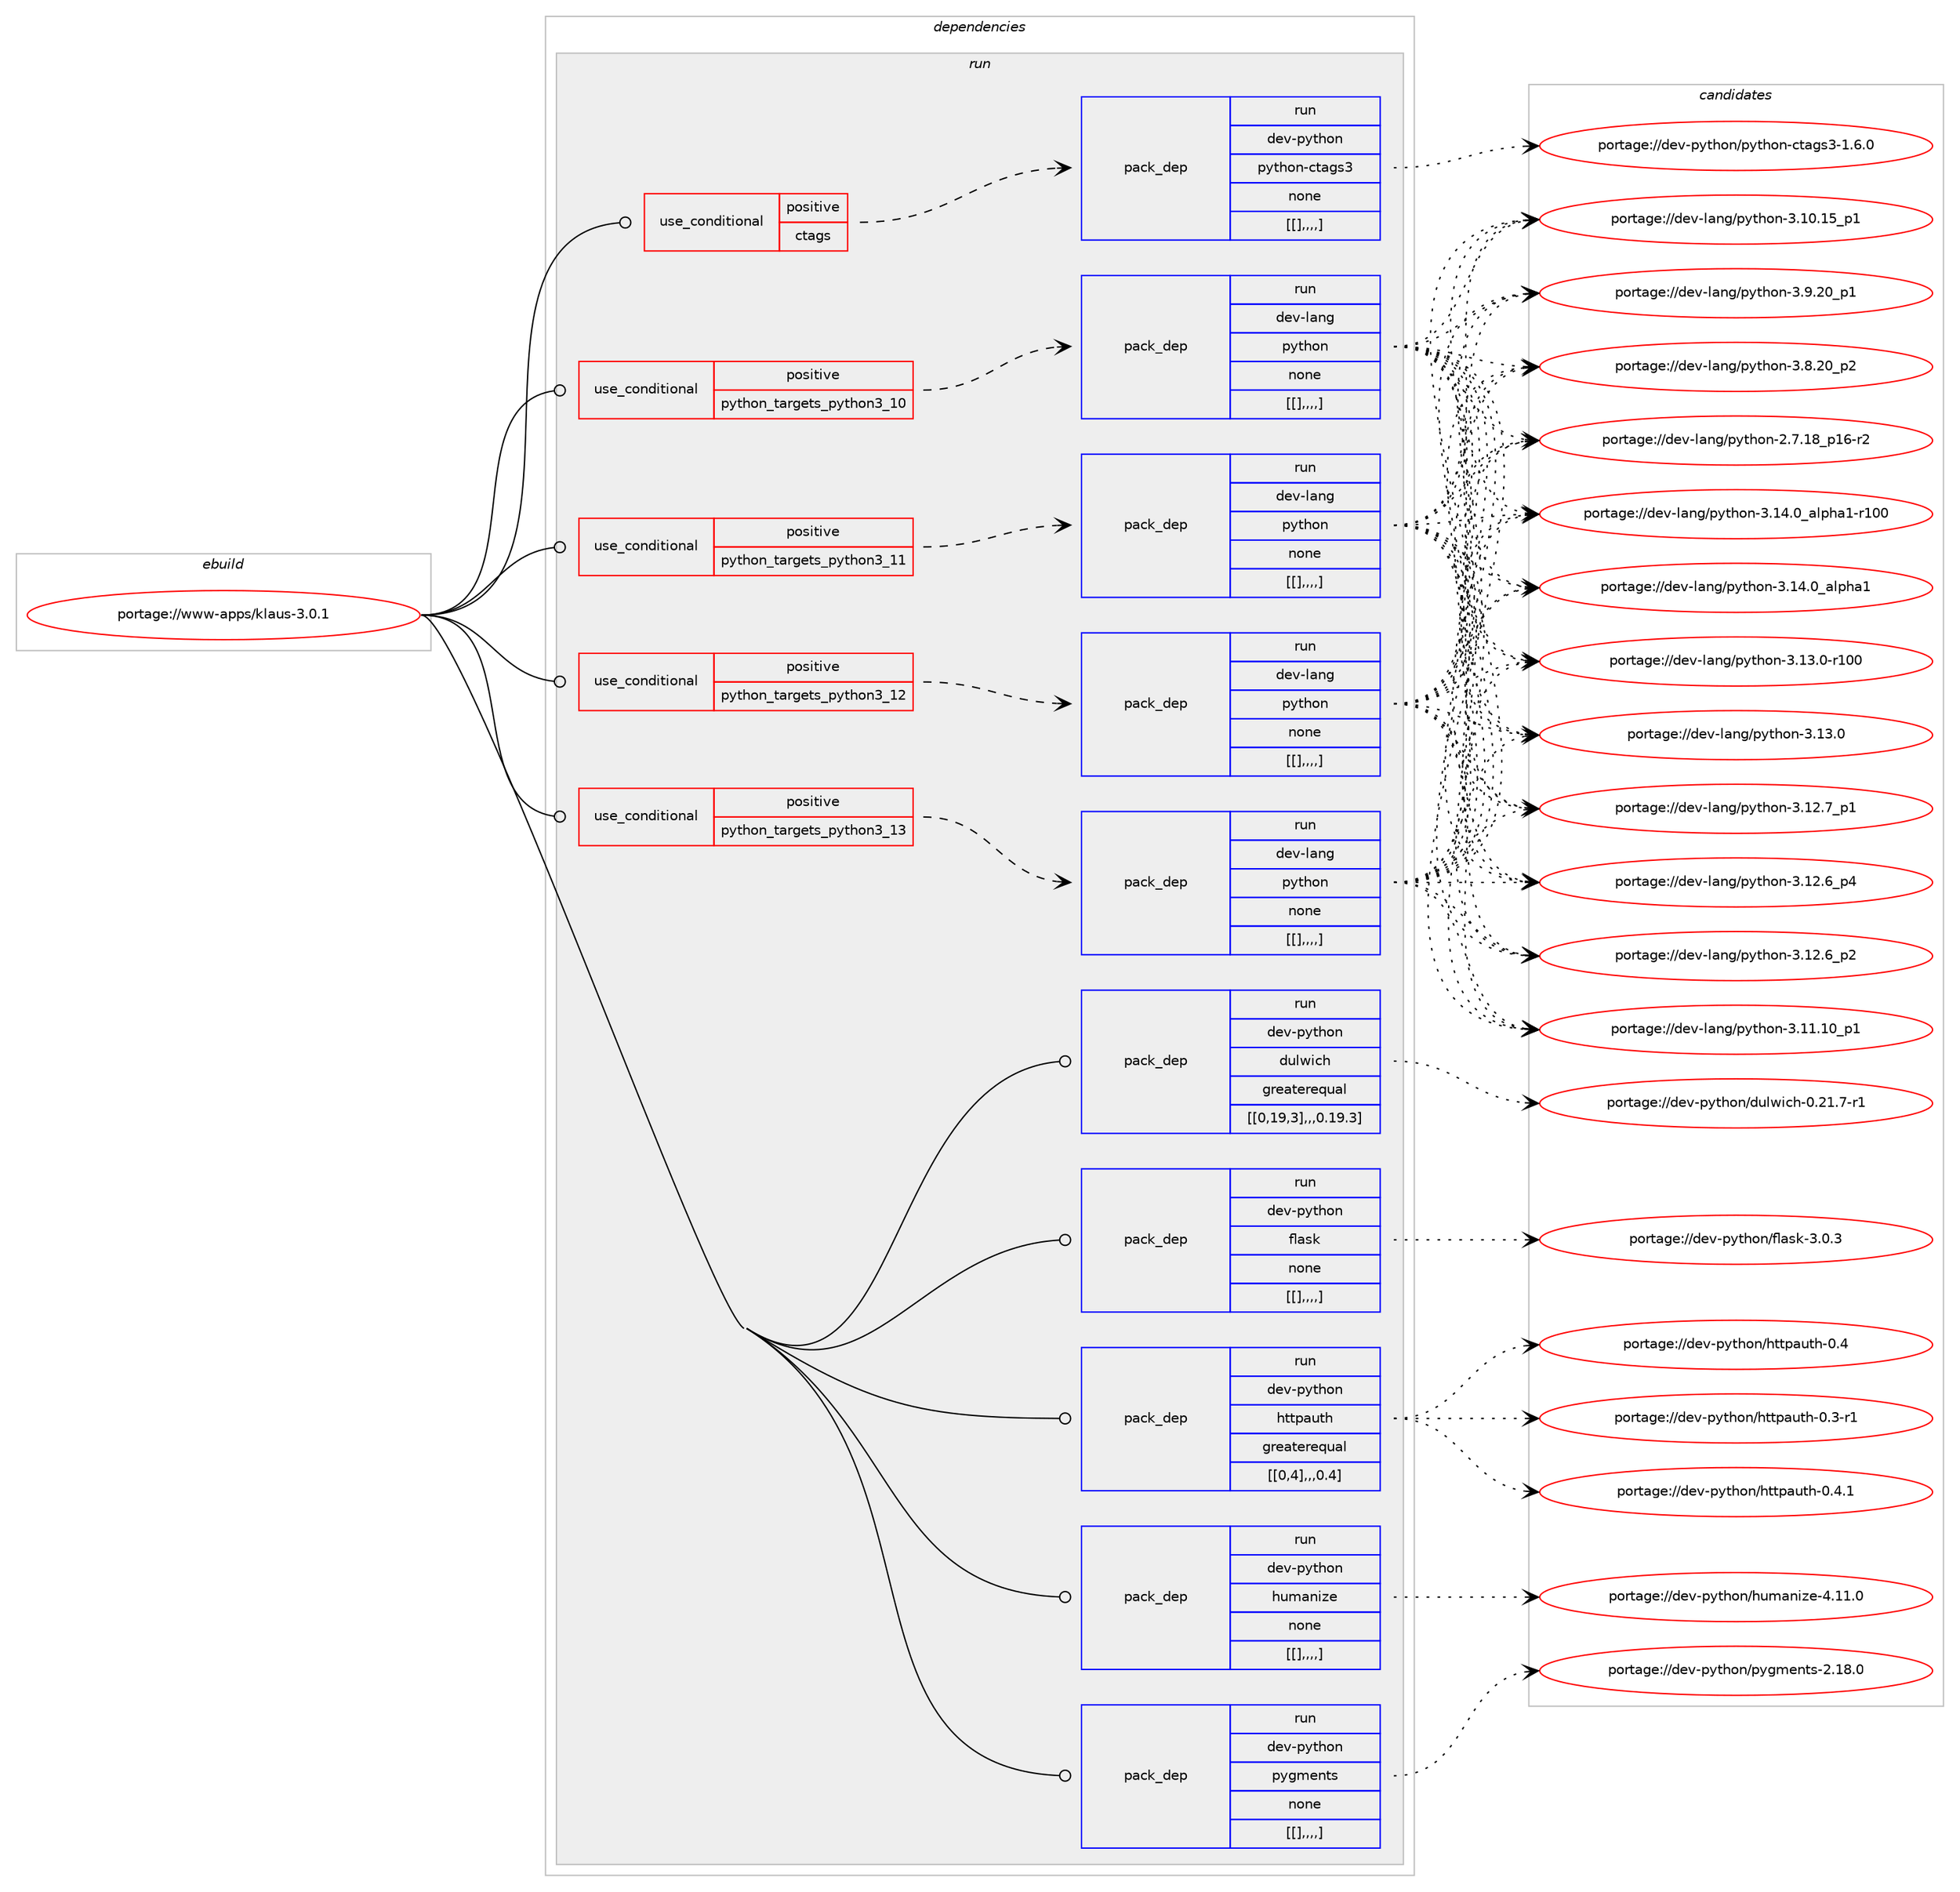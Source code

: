 digraph prolog {

# *************
# Graph options
# *************

newrank=true;
concentrate=true;
compound=true;
graph [rankdir=LR,fontname=Helvetica,fontsize=10,ranksep=1.5];#, ranksep=2.5, nodesep=0.2];
edge  [arrowhead=vee];
node  [fontname=Helvetica,fontsize=10];

# **********
# The ebuild
# **********

subgraph cluster_leftcol {
color=gray;
label=<<i>ebuild</i>>;
id [label="portage://www-apps/klaus-3.0.1", color=red, width=4, href="../www-apps/klaus-3.0.1.svg"];
}

# ****************
# The dependencies
# ****************

subgraph cluster_midcol {
color=gray;
label=<<i>dependencies</i>>;
subgraph cluster_compile {
fillcolor="#eeeeee";
style=filled;
label=<<i>compile</i>>;
}
subgraph cluster_compileandrun {
fillcolor="#eeeeee";
style=filled;
label=<<i>compile and run</i>>;
}
subgraph cluster_run {
fillcolor="#eeeeee";
style=filled;
label=<<i>run</i>>;
subgraph cond126129 {
dependency471106 [label=<<TABLE BORDER="0" CELLBORDER="1" CELLSPACING="0" CELLPADDING="4"><TR><TD ROWSPAN="3" CELLPADDING="10">use_conditional</TD></TR><TR><TD>positive</TD></TR><TR><TD>ctags</TD></TR></TABLE>>, shape=none, color=red];
subgraph pack341434 {
dependency471117 [label=<<TABLE BORDER="0" CELLBORDER="1" CELLSPACING="0" CELLPADDING="4" WIDTH="220"><TR><TD ROWSPAN="6" CELLPADDING="30">pack_dep</TD></TR><TR><TD WIDTH="110">run</TD></TR><TR><TD>dev-python</TD></TR><TR><TD>python-ctags3</TD></TR><TR><TD>none</TD></TR><TR><TD>[[],,,,]</TD></TR></TABLE>>, shape=none, color=blue];
}
dependency471106:e -> dependency471117:w [weight=20,style="dashed",arrowhead="vee"];
}
id:e -> dependency471106:w [weight=20,style="solid",arrowhead="odot"];
subgraph cond126146 {
dependency471180 [label=<<TABLE BORDER="0" CELLBORDER="1" CELLSPACING="0" CELLPADDING="4"><TR><TD ROWSPAN="3" CELLPADDING="10">use_conditional</TD></TR><TR><TD>positive</TD></TR><TR><TD>python_targets_python3_10</TD></TR></TABLE>>, shape=none, color=red];
subgraph pack341509 {
dependency471202 [label=<<TABLE BORDER="0" CELLBORDER="1" CELLSPACING="0" CELLPADDING="4" WIDTH="220"><TR><TD ROWSPAN="6" CELLPADDING="30">pack_dep</TD></TR><TR><TD WIDTH="110">run</TD></TR><TR><TD>dev-lang</TD></TR><TR><TD>python</TD></TR><TR><TD>none</TD></TR><TR><TD>[[],,,,]</TD></TR></TABLE>>, shape=none, color=blue];
}
dependency471180:e -> dependency471202:w [weight=20,style="dashed",arrowhead="vee"];
}
id:e -> dependency471180:w [weight=20,style="solid",arrowhead="odot"];
subgraph cond126152 {
dependency471218 [label=<<TABLE BORDER="0" CELLBORDER="1" CELLSPACING="0" CELLPADDING="4"><TR><TD ROWSPAN="3" CELLPADDING="10">use_conditional</TD></TR><TR><TD>positive</TD></TR><TR><TD>python_targets_python3_11</TD></TR></TABLE>>, shape=none, color=red];
subgraph pack341528 {
dependency471222 [label=<<TABLE BORDER="0" CELLBORDER="1" CELLSPACING="0" CELLPADDING="4" WIDTH="220"><TR><TD ROWSPAN="6" CELLPADDING="30">pack_dep</TD></TR><TR><TD WIDTH="110">run</TD></TR><TR><TD>dev-lang</TD></TR><TR><TD>python</TD></TR><TR><TD>none</TD></TR><TR><TD>[[],,,,]</TD></TR></TABLE>>, shape=none, color=blue];
}
dependency471218:e -> dependency471222:w [weight=20,style="dashed",arrowhead="vee"];
}
id:e -> dependency471218:w [weight=20,style="solid",arrowhead="odot"];
subgraph cond126157 {
dependency471255 [label=<<TABLE BORDER="0" CELLBORDER="1" CELLSPACING="0" CELLPADDING="4"><TR><TD ROWSPAN="3" CELLPADDING="10">use_conditional</TD></TR><TR><TD>positive</TD></TR><TR><TD>python_targets_python3_12</TD></TR></TABLE>>, shape=none, color=red];
subgraph pack341557 {
dependency471258 [label=<<TABLE BORDER="0" CELLBORDER="1" CELLSPACING="0" CELLPADDING="4" WIDTH="220"><TR><TD ROWSPAN="6" CELLPADDING="30">pack_dep</TD></TR><TR><TD WIDTH="110">run</TD></TR><TR><TD>dev-lang</TD></TR><TR><TD>python</TD></TR><TR><TD>none</TD></TR><TR><TD>[[],,,,]</TD></TR></TABLE>>, shape=none, color=blue];
}
dependency471255:e -> dependency471258:w [weight=20,style="dashed",arrowhead="vee"];
}
id:e -> dependency471255:w [weight=20,style="solid",arrowhead="odot"];
subgraph cond126159 {
dependency471281 [label=<<TABLE BORDER="0" CELLBORDER="1" CELLSPACING="0" CELLPADDING="4"><TR><TD ROWSPAN="3" CELLPADDING="10">use_conditional</TD></TR><TR><TD>positive</TD></TR><TR><TD>python_targets_python3_13</TD></TR></TABLE>>, shape=none, color=red];
subgraph pack341574 {
dependency471286 [label=<<TABLE BORDER="0" CELLBORDER="1" CELLSPACING="0" CELLPADDING="4" WIDTH="220"><TR><TD ROWSPAN="6" CELLPADDING="30">pack_dep</TD></TR><TR><TD WIDTH="110">run</TD></TR><TR><TD>dev-lang</TD></TR><TR><TD>python</TD></TR><TR><TD>none</TD></TR><TR><TD>[[],,,,]</TD></TR></TABLE>>, shape=none, color=blue];
}
dependency471281:e -> dependency471286:w [weight=20,style="dashed",arrowhead="vee"];
}
id:e -> dependency471281:w [weight=20,style="solid",arrowhead="odot"];
subgraph pack341581 {
dependency471298 [label=<<TABLE BORDER="0" CELLBORDER="1" CELLSPACING="0" CELLPADDING="4" WIDTH="220"><TR><TD ROWSPAN="6" CELLPADDING="30">pack_dep</TD></TR><TR><TD WIDTH="110">run</TD></TR><TR><TD>dev-python</TD></TR><TR><TD>dulwich</TD></TR><TR><TD>greaterequal</TD></TR><TR><TD>[[0,19,3],,,0.19.3]</TD></TR></TABLE>>, shape=none, color=blue];
}
id:e -> dependency471298:w [weight=20,style="solid",arrowhead="odot"];
subgraph pack341585 {
dependency471324 [label=<<TABLE BORDER="0" CELLBORDER="1" CELLSPACING="0" CELLPADDING="4" WIDTH="220"><TR><TD ROWSPAN="6" CELLPADDING="30">pack_dep</TD></TR><TR><TD WIDTH="110">run</TD></TR><TR><TD>dev-python</TD></TR><TR><TD>flask</TD></TR><TR><TD>none</TD></TR><TR><TD>[[],,,,]</TD></TR></TABLE>>, shape=none, color=blue];
}
id:e -> dependency471324:w [weight=20,style="solid",arrowhead="odot"];
subgraph pack341604 {
dependency471336 [label=<<TABLE BORDER="0" CELLBORDER="1" CELLSPACING="0" CELLPADDING="4" WIDTH="220"><TR><TD ROWSPAN="6" CELLPADDING="30">pack_dep</TD></TR><TR><TD WIDTH="110">run</TD></TR><TR><TD>dev-python</TD></TR><TR><TD>httpauth</TD></TR><TR><TD>greaterequal</TD></TR><TR><TD>[[0,4],,,0.4]</TD></TR></TABLE>>, shape=none, color=blue];
}
id:e -> dependency471336:w [weight=20,style="solid",arrowhead="odot"];
subgraph pack341616 {
dependency471353 [label=<<TABLE BORDER="0" CELLBORDER="1" CELLSPACING="0" CELLPADDING="4" WIDTH="220"><TR><TD ROWSPAN="6" CELLPADDING="30">pack_dep</TD></TR><TR><TD WIDTH="110">run</TD></TR><TR><TD>dev-python</TD></TR><TR><TD>humanize</TD></TR><TR><TD>none</TD></TR><TR><TD>[[],,,,]</TD></TR></TABLE>>, shape=none, color=blue];
}
id:e -> dependency471353:w [weight=20,style="solid",arrowhead="odot"];
subgraph pack341628 {
dependency471360 [label=<<TABLE BORDER="0" CELLBORDER="1" CELLSPACING="0" CELLPADDING="4" WIDTH="220"><TR><TD ROWSPAN="6" CELLPADDING="30">pack_dep</TD></TR><TR><TD WIDTH="110">run</TD></TR><TR><TD>dev-python</TD></TR><TR><TD>pygments</TD></TR><TR><TD>none</TD></TR><TR><TD>[[],,,,]</TD></TR></TABLE>>, shape=none, color=blue];
}
id:e -> dependency471360:w [weight=20,style="solid",arrowhead="odot"];
}
}

# **************
# The candidates
# **************

subgraph cluster_choices {
rank=same;
color=gray;
label=<<i>candidates</i>>;

subgraph choice341358 {
color=black;
nodesep=1;
choice100101118451121211161041111104711212111610411111045991169710311551454946544648 [label="portage://dev-python/python-ctags3-1.6.0", color=red, width=4,href="../dev-python/python-ctags3-1.6.0.svg"];
dependency471117:e -> choice100101118451121211161041111104711212111610411111045991169710311551454946544648:w [style=dotted,weight="100"];
}
subgraph choice341362 {
color=black;
nodesep=1;
choice100101118451089711010347112121116104111110455146495246489597108112104974945114494848 [label="portage://dev-lang/python-3.14.0_alpha1-r100", color=red, width=4,href="../dev-lang/python-3.14.0_alpha1-r100.svg"];
choice1001011184510897110103471121211161041111104551464952464895971081121049749 [label="portage://dev-lang/python-3.14.0_alpha1", color=red, width=4,href="../dev-lang/python-3.14.0_alpha1.svg"];
choice1001011184510897110103471121211161041111104551464951464845114494848 [label="portage://dev-lang/python-3.13.0-r100", color=red, width=4,href="../dev-lang/python-3.13.0-r100.svg"];
choice10010111845108971101034711212111610411111045514649514648 [label="portage://dev-lang/python-3.13.0", color=red, width=4,href="../dev-lang/python-3.13.0.svg"];
choice100101118451089711010347112121116104111110455146495046559511249 [label="portage://dev-lang/python-3.12.7_p1", color=red, width=4,href="../dev-lang/python-3.12.7_p1.svg"];
choice100101118451089711010347112121116104111110455146495046549511252 [label="portage://dev-lang/python-3.12.6_p4", color=red, width=4,href="../dev-lang/python-3.12.6_p4.svg"];
choice100101118451089711010347112121116104111110455146495046549511250 [label="portage://dev-lang/python-3.12.6_p2", color=red, width=4,href="../dev-lang/python-3.12.6_p2.svg"];
choice10010111845108971101034711212111610411111045514649494649489511249 [label="portage://dev-lang/python-3.11.10_p1", color=red, width=4,href="../dev-lang/python-3.11.10_p1.svg"];
choice10010111845108971101034711212111610411111045514649484649539511249 [label="portage://dev-lang/python-3.10.15_p1", color=red, width=4,href="../dev-lang/python-3.10.15_p1.svg"];
choice100101118451089711010347112121116104111110455146574650489511249 [label="portage://dev-lang/python-3.9.20_p1", color=red, width=4,href="../dev-lang/python-3.9.20_p1.svg"];
choice100101118451089711010347112121116104111110455146564650489511250 [label="portage://dev-lang/python-3.8.20_p2", color=red, width=4,href="../dev-lang/python-3.8.20_p2.svg"];
choice100101118451089711010347112121116104111110455046554649569511249544511450 [label="portage://dev-lang/python-2.7.18_p16-r2", color=red, width=4,href="../dev-lang/python-2.7.18_p16-r2.svg"];
dependency471202:e -> choice100101118451089711010347112121116104111110455146495246489597108112104974945114494848:w [style=dotted,weight="100"];
dependency471202:e -> choice1001011184510897110103471121211161041111104551464952464895971081121049749:w [style=dotted,weight="100"];
dependency471202:e -> choice1001011184510897110103471121211161041111104551464951464845114494848:w [style=dotted,weight="100"];
dependency471202:e -> choice10010111845108971101034711212111610411111045514649514648:w [style=dotted,weight="100"];
dependency471202:e -> choice100101118451089711010347112121116104111110455146495046559511249:w [style=dotted,weight="100"];
dependency471202:e -> choice100101118451089711010347112121116104111110455146495046549511252:w [style=dotted,weight="100"];
dependency471202:e -> choice100101118451089711010347112121116104111110455146495046549511250:w [style=dotted,weight="100"];
dependency471202:e -> choice10010111845108971101034711212111610411111045514649494649489511249:w [style=dotted,weight="100"];
dependency471202:e -> choice10010111845108971101034711212111610411111045514649484649539511249:w [style=dotted,weight="100"];
dependency471202:e -> choice100101118451089711010347112121116104111110455146574650489511249:w [style=dotted,weight="100"];
dependency471202:e -> choice100101118451089711010347112121116104111110455146564650489511250:w [style=dotted,weight="100"];
dependency471202:e -> choice100101118451089711010347112121116104111110455046554649569511249544511450:w [style=dotted,weight="100"];
}
subgraph choice341374 {
color=black;
nodesep=1;
choice100101118451089711010347112121116104111110455146495246489597108112104974945114494848 [label="portage://dev-lang/python-3.14.0_alpha1-r100", color=red, width=4,href="../dev-lang/python-3.14.0_alpha1-r100.svg"];
choice1001011184510897110103471121211161041111104551464952464895971081121049749 [label="portage://dev-lang/python-3.14.0_alpha1", color=red, width=4,href="../dev-lang/python-3.14.0_alpha1.svg"];
choice1001011184510897110103471121211161041111104551464951464845114494848 [label="portage://dev-lang/python-3.13.0-r100", color=red, width=4,href="../dev-lang/python-3.13.0-r100.svg"];
choice10010111845108971101034711212111610411111045514649514648 [label="portage://dev-lang/python-3.13.0", color=red, width=4,href="../dev-lang/python-3.13.0.svg"];
choice100101118451089711010347112121116104111110455146495046559511249 [label="portage://dev-lang/python-3.12.7_p1", color=red, width=4,href="../dev-lang/python-3.12.7_p1.svg"];
choice100101118451089711010347112121116104111110455146495046549511252 [label="portage://dev-lang/python-3.12.6_p4", color=red, width=4,href="../dev-lang/python-3.12.6_p4.svg"];
choice100101118451089711010347112121116104111110455146495046549511250 [label="portage://dev-lang/python-3.12.6_p2", color=red, width=4,href="../dev-lang/python-3.12.6_p2.svg"];
choice10010111845108971101034711212111610411111045514649494649489511249 [label="portage://dev-lang/python-3.11.10_p1", color=red, width=4,href="../dev-lang/python-3.11.10_p1.svg"];
choice10010111845108971101034711212111610411111045514649484649539511249 [label="portage://dev-lang/python-3.10.15_p1", color=red, width=4,href="../dev-lang/python-3.10.15_p1.svg"];
choice100101118451089711010347112121116104111110455146574650489511249 [label="portage://dev-lang/python-3.9.20_p1", color=red, width=4,href="../dev-lang/python-3.9.20_p1.svg"];
choice100101118451089711010347112121116104111110455146564650489511250 [label="portage://dev-lang/python-3.8.20_p2", color=red, width=4,href="../dev-lang/python-3.8.20_p2.svg"];
choice100101118451089711010347112121116104111110455046554649569511249544511450 [label="portage://dev-lang/python-2.7.18_p16-r2", color=red, width=4,href="../dev-lang/python-2.7.18_p16-r2.svg"];
dependency471222:e -> choice100101118451089711010347112121116104111110455146495246489597108112104974945114494848:w [style=dotted,weight="100"];
dependency471222:e -> choice1001011184510897110103471121211161041111104551464952464895971081121049749:w [style=dotted,weight="100"];
dependency471222:e -> choice1001011184510897110103471121211161041111104551464951464845114494848:w [style=dotted,weight="100"];
dependency471222:e -> choice10010111845108971101034711212111610411111045514649514648:w [style=dotted,weight="100"];
dependency471222:e -> choice100101118451089711010347112121116104111110455146495046559511249:w [style=dotted,weight="100"];
dependency471222:e -> choice100101118451089711010347112121116104111110455146495046549511252:w [style=dotted,weight="100"];
dependency471222:e -> choice100101118451089711010347112121116104111110455146495046549511250:w [style=dotted,weight="100"];
dependency471222:e -> choice10010111845108971101034711212111610411111045514649494649489511249:w [style=dotted,weight="100"];
dependency471222:e -> choice10010111845108971101034711212111610411111045514649484649539511249:w [style=dotted,weight="100"];
dependency471222:e -> choice100101118451089711010347112121116104111110455146574650489511249:w [style=dotted,weight="100"];
dependency471222:e -> choice100101118451089711010347112121116104111110455146564650489511250:w [style=dotted,weight="100"];
dependency471222:e -> choice100101118451089711010347112121116104111110455046554649569511249544511450:w [style=dotted,weight="100"];
}
subgraph choice341383 {
color=black;
nodesep=1;
choice100101118451089711010347112121116104111110455146495246489597108112104974945114494848 [label="portage://dev-lang/python-3.14.0_alpha1-r100", color=red, width=4,href="../dev-lang/python-3.14.0_alpha1-r100.svg"];
choice1001011184510897110103471121211161041111104551464952464895971081121049749 [label="portage://dev-lang/python-3.14.0_alpha1", color=red, width=4,href="../dev-lang/python-3.14.0_alpha1.svg"];
choice1001011184510897110103471121211161041111104551464951464845114494848 [label="portage://dev-lang/python-3.13.0-r100", color=red, width=4,href="../dev-lang/python-3.13.0-r100.svg"];
choice10010111845108971101034711212111610411111045514649514648 [label="portage://dev-lang/python-3.13.0", color=red, width=4,href="../dev-lang/python-3.13.0.svg"];
choice100101118451089711010347112121116104111110455146495046559511249 [label="portage://dev-lang/python-3.12.7_p1", color=red, width=4,href="../dev-lang/python-3.12.7_p1.svg"];
choice100101118451089711010347112121116104111110455146495046549511252 [label="portage://dev-lang/python-3.12.6_p4", color=red, width=4,href="../dev-lang/python-3.12.6_p4.svg"];
choice100101118451089711010347112121116104111110455146495046549511250 [label="portage://dev-lang/python-3.12.6_p2", color=red, width=4,href="../dev-lang/python-3.12.6_p2.svg"];
choice10010111845108971101034711212111610411111045514649494649489511249 [label="portage://dev-lang/python-3.11.10_p1", color=red, width=4,href="../dev-lang/python-3.11.10_p1.svg"];
choice10010111845108971101034711212111610411111045514649484649539511249 [label="portage://dev-lang/python-3.10.15_p1", color=red, width=4,href="../dev-lang/python-3.10.15_p1.svg"];
choice100101118451089711010347112121116104111110455146574650489511249 [label="portage://dev-lang/python-3.9.20_p1", color=red, width=4,href="../dev-lang/python-3.9.20_p1.svg"];
choice100101118451089711010347112121116104111110455146564650489511250 [label="portage://dev-lang/python-3.8.20_p2", color=red, width=4,href="../dev-lang/python-3.8.20_p2.svg"];
choice100101118451089711010347112121116104111110455046554649569511249544511450 [label="portage://dev-lang/python-2.7.18_p16-r2", color=red, width=4,href="../dev-lang/python-2.7.18_p16-r2.svg"];
dependency471258:e -> choice100101118451089711010347112121116104111110455146495246489597108112104974945114494848:w [style=dotted,weight="100"];
dependency471258:e -> choice1001011184510897110103471121211161041111104551464952464895971081121049749:w [style=dotted,weight="100"];
dependency471258:e -> choice1001011184510897110103471121211161041111104551464951464845114494848:w [style=dotted,weight="100"];
dependency471258:e -> choice10010111845108971101034711212111610411111045514649514648:w [style=dotted,weight="100"];
dependency471258:e -> choice100101118451089711010347112121116104111110455146495046559511249:w [style=dotted,weight="100"];
dependency471258:e -> choice100101118451089711010347112121116104111110455146495046549511252:w [style=dotted,weight="100"];
dependency471258:e -> choice100101118451089711010347112121116104111110455146495046549511250:w [style=dotted,weight="100"];
dependency471258:e -> choice10010111845108971101034711212111610411111045514649494649489511249:w [style=dotted,weight="100"];
dependency471258:e -> choice10010111845108971101034711212111610411111045514649484649539511249:w [style=dotted,weight="100"];
dependency471258:e -> choice100101118451089711010347112121116104111110455146574650489511249:w [style=dotted,weight="100"];
dependency471258:e -> choice100101118451089711010347112121116104111110455146564650489511250:w [style=dotted,weight="100"];
dependency471258:e -> choice100101118451089711010347112121116104111110455046554649569511249544511450:w [style=dotted,weight="100"];
}
subgraph choice341398 {
color=black;
nodesep=1;
choice100101118451089711010347112121116104111110455146495246489597108112104974945114494848 [label="portage://dev-lang/python-3.14.0_alpha1-r100", color=red, width=4,href="../dev-lang/python-3.14.0_alpha1-r100.svg"];
choice1001011184510897110103471121211161041111104551464952464895971081121049749 [label="portage://dev-lang/python-3.14.0_alpha1", color=red, width=4,href="../dev-lang/python-3.14.0_alpha1.svg"];
choice1001011184510897110103471121211161041111104551464951464845114494848 [label="portage://dev-lang/python-3.13.0-r100", color=red, width=4,href="../dev-lang/python-3.13.0-r100.svg"];
choice10010111845108971101034711212111610411111045514649514648 [label="portage://dev-lang/python-3.13.0", color=red, width=4,href="../dev-lang/python-3.13.0.svg"];
choice100101118451089711010347112121116104111110455146495046559511249 [label="portage://dev-lang/python-3.12.7_p1", color=red, width=4,href="../dev-lang/python-3.12.7_p1.svg"];
choice100101118451089711010347112121116104111110455146495046549511252 [label="portage://dev-lang/python-3.12.6_p4", color=red, width=4,href="../dev-lang/python-3.12.6_p4.svg"];
choice100101118451089711010347112121116104111110455146495046549511250 [label="portage://dev-lang/python-3.12.6_p2", color=red, width=4,href="../dev-lang/python-3.12.6_p2.svg"];
choice10010111845108971101034711212111610411111045514649494649489511249 [label="portage://dev-lang/python-3.11.10_p1", color=red, width=4,href="../dev-lang/python-3.11.10_p1.svg"];
choice10010111845108971101034711212111610411111045514649484649539511249 [label="portage://dev-lang/python-3.10.15_p1", color=red, width=4,href="../dev-lang/python-3.10.15_p1.svg"];
choice100101118451089711010347112121116104111110455146574650489511249 [label="portage://dev-lang/python-3.9.20_p1", color=red, width=4,href="../dev-lang/python-3.9.20_p1.svg"];
choice100101118451089711010347112121116104111110455146564650489511250 [label="portage://dev-lang/python-3.8.20_p2", color=red, width=4,href="../dev-lang/python-3.8.20_p2.svg"];
choice100101118451089711010347112121116104111110455046554649569511249544511450 [label="portage://dev-lang/python-2.7.18_p16-r2", color=red, width=4,href="../dev-lang/python-2.7.18_p16-r2.svg"];
dependency471286:e -> choice100101118451089711010347112121116104111110455146495246489597108112104974945114494848:w [style=dotted,weight="100"];
dependency471286:e -> choice1001011184510897110103471121211161041111104551464952464895971081121049749:w [style=dotted,weight="100"];
dependency471286:e -> choice1001011184510897110103471121211161041111104551464951464845114494848:w [style=dotted,weight="100"];
dependency471286:e -> choice10010111845108971101034711212111610411111045514649514648:w [style=dotted,weight="100"];
dependency471286:e -> choice100101118451089711010347112121116104111110455146495046559511249:w [style=dotted,weight="100"];
dependency471286:e -> choice100101118451089711010347112121116104111110455146495046549511252:w [style=dotted,weight="100"];
dependency471286:e -> choice100101118451089711010347112121116104111110455146495046549511250:w [style=dotted,weight="100"];
dependency471286:e -> choice10010111845108971101034711212111610411111045514649494649489511249:w [style=dotted,weight="100"];
dependency471286:e -> choice10010111845108971101034711212111610411111045514649484649539511249:w [style=dotted,weight="100"];
dependency471286:e -> choice100101118451089711010347112121116104111110455146574650489511249:w [style=dotted,weight="100"];
dependency471286:e -> choice100101118451089711010347112121116104111110455146564650489511250:w [style=dotted,weight="100"];
dependency471286:e -> choice100101118451089711010347112121116104111110455046554649569511249544511450:w [style=dotted,weight="100"];
}
subgraph choice341428 {
color=black;
nodesep=1;
choice100101118451121211161041111104710011710811910599104454846504946554511449 [label="portage://dev-python/dulwich-0.21.7-r1", color=red, width=4,href="../dev-python/dulwich-0.21.7-r1.svg"];
dependency471298:e -> choice100101118451121211161041111104710011710811910599104454846504946554511449:w [style=dotted,weight="100"];
}
subgraph choice341429 {
color=black;
nodesep=1;
choice100101118451121211161041111104710210897115107455146484651 [label="portage://dev-python/flask-3.0.3", color=red, width=4,href="../dev-python/flask-3.0.3.svg"];
dependency471324:e -> choice100101118451121211161041111104710210897115107455146484651:w [style=dotted,weight="100"];
}
subgraph choice341436 {
color=black;
nodesep=1;
choice100101118451121211161041111104710411611611297117116104454846524649 [label="portage://dev-python/httpauth-0.4.1", color=red, width=4,href="../dev-python/httpauth-0.4.1.svg"];
choice10010111845112121116104111110471041161161129711711610445484652 [label="portage://dev-python/httpauth-0.4", color=red, width=4,href="../dev-python/httpauth-0.4.svg"];
choice100101118451121211161041111104710411611611297117116104454846514511449 [label="portage://dev-python/httpauth-0.3-r1", color=red, width=4,href="../dev-python/httpauth-0.3-r1.svg"];
dependency471336:e -> choice100101118451121211161041111104710411611611297117116104454846524649:w [style=dotted,weight="100"];
dependency471336:e -> choice10010111845112121116104111110471041161161129711711610445484652:w [style=dotted,weight="100"];
dependency471336:e -> choice100101118451121211161041111104710411611611297117116104454846514511449:w [style=dotted,weight="100"];
}
subgraph choice341437 {
color=black;
nodesep=1;
choice10010111845112121116104111110471041171099711010512210145524649494648 [label="portage://dev-python/humanize-4.11.0", color=red, width=4,href="../dev-python/humanize-4.11.0.svg"];
dependency471353:e -> choice10010111845112121116104111110471041171099711010512210145524649494648:w [style=dotted,weight="100"];
}
subgraph choice341438 {
color=black;
nodesep=1;
choice100101118451121211161041111104711212110310910111011611545504649564648 [label="portage://dev-python/pygments-2.18.0", color=red, width=4,href="../dev-python/pygments-2.18.0.svg"];
dependency471360:e -> choice100101118451121211161041111104711212110310910111011611545504649564648:w [style=dotted,weight="100"];
}
}

}
